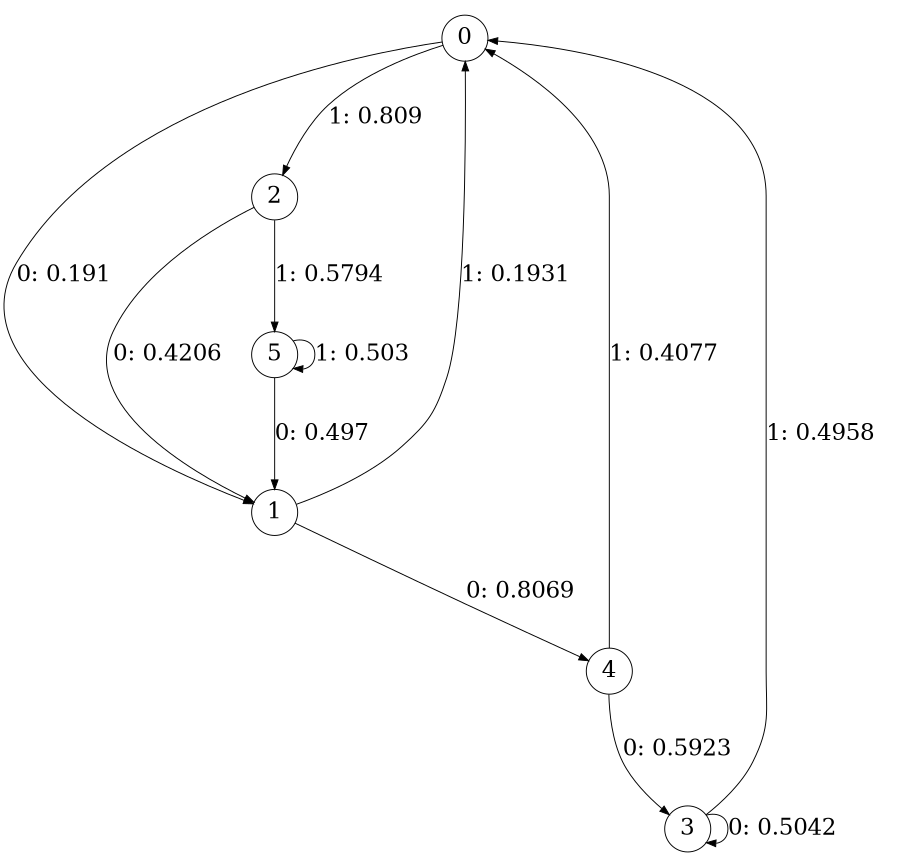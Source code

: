 digraph "ch21concat_phase3_L3" {
size = "6,8.5";
ratio = "fill";
node [shape = circle];
node [fontsize = 24];
edge [fontsize = 24];
0 -> 1 [label = "0: 0.191    "];
0 -> 2 [label = "1: 0.809    "];
1 -> 4 [label = "0: 0.8069   "];
1 -> 0 [label = "1: 0.1931   "];
2 -> 1 [label = "0: 0.4206   "];
2 -> 5 [label = "1: 0.5794   "];
3 -> 3 [label = "0: 0.5042   "];
3 -> 0 [label = "1: 0.4958   "];
4 -> 3 [label = "0: 0.5923   "];
4 -> 0 [label = "1: 0.4077   "];
5 -> 1 [label = "0: 0.497    "];
5 -> 5 [label = "1: 0.503    "];
}